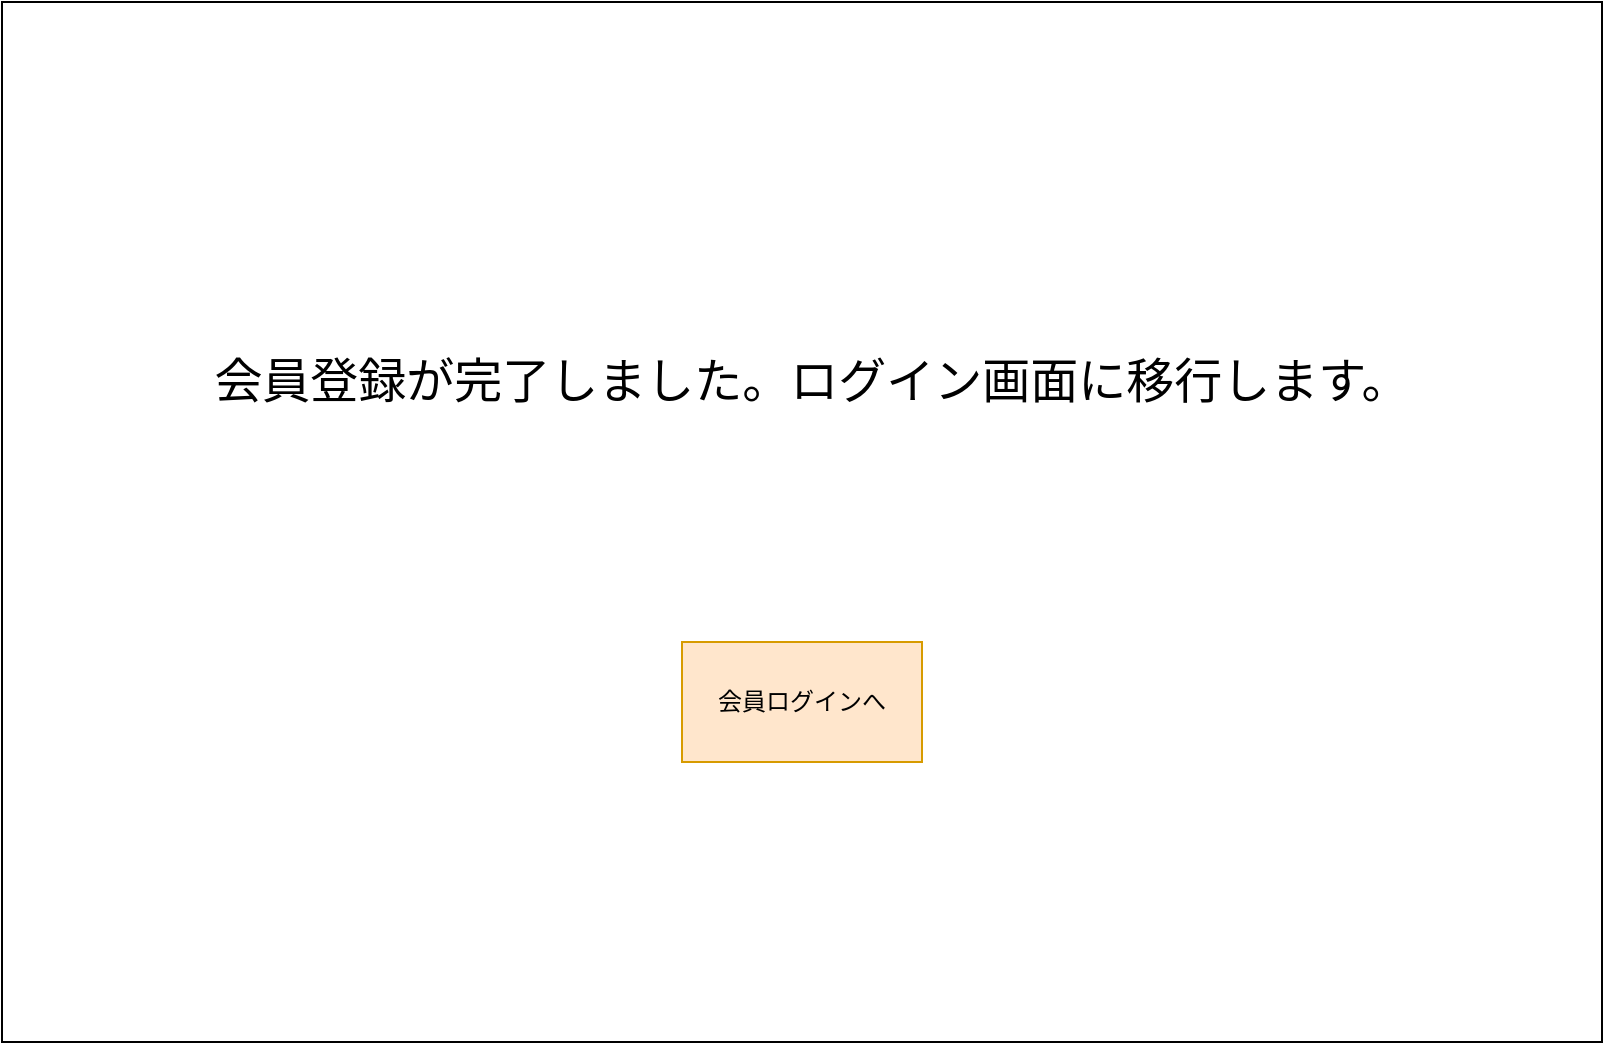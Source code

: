 <mxfile version="16.5.1" type="device"><diagram id="kJPs4z2j5euifB4p7NVk" name="ページ1"><mxGraphModel dx="868" dy="553" grid="1" gridSize="10" guides="1" tooltips="1" connect="1" arrows="1" fold="1" page="1" pageScale="1" pageWidth="827" pageHeight="1169" math="0" shadow="0"><root><mxCell id="0"/><mxCell id="1" parent="0"/><mxCell id="Wq4pxsMk32jZhQASWyWd-1" value="" style="rounded=0;whiteSpace=wrap;html=1;" vertex="1" parent="1"><mxGeometry x="80" y="40" width="800" height="520" as="geometry"/></mxCell><mxCell id="Wq4pxsMk32jZhQASWyWd-2" value="会員登録が完了しました。ログイン画面に移行します。" style="text;html=1;strokeColor=none;fillColor=none;align=center;verticalAlign=middle;whiteSpace=wrap;rounded=0;fontSize=24;" vertex="1" parent="1"><mxGeometry x="180" y="160" width="610" height="140" as="geometry"/></mxCell><mxCell id="Wq4pxsMk32jZhQASWyWd-3" value="会員ログインへ" style="rounded=0;whiteSpace=wrap;html=1;fillColor=#ffe6cc;strokeColor=#d79b00;" vertex="1" parent="1"><mxGeometry x="420" y="360" width="120" height="60" as="geometry"/></mxCell></root></mxGraphModel></diagram></mxfile>